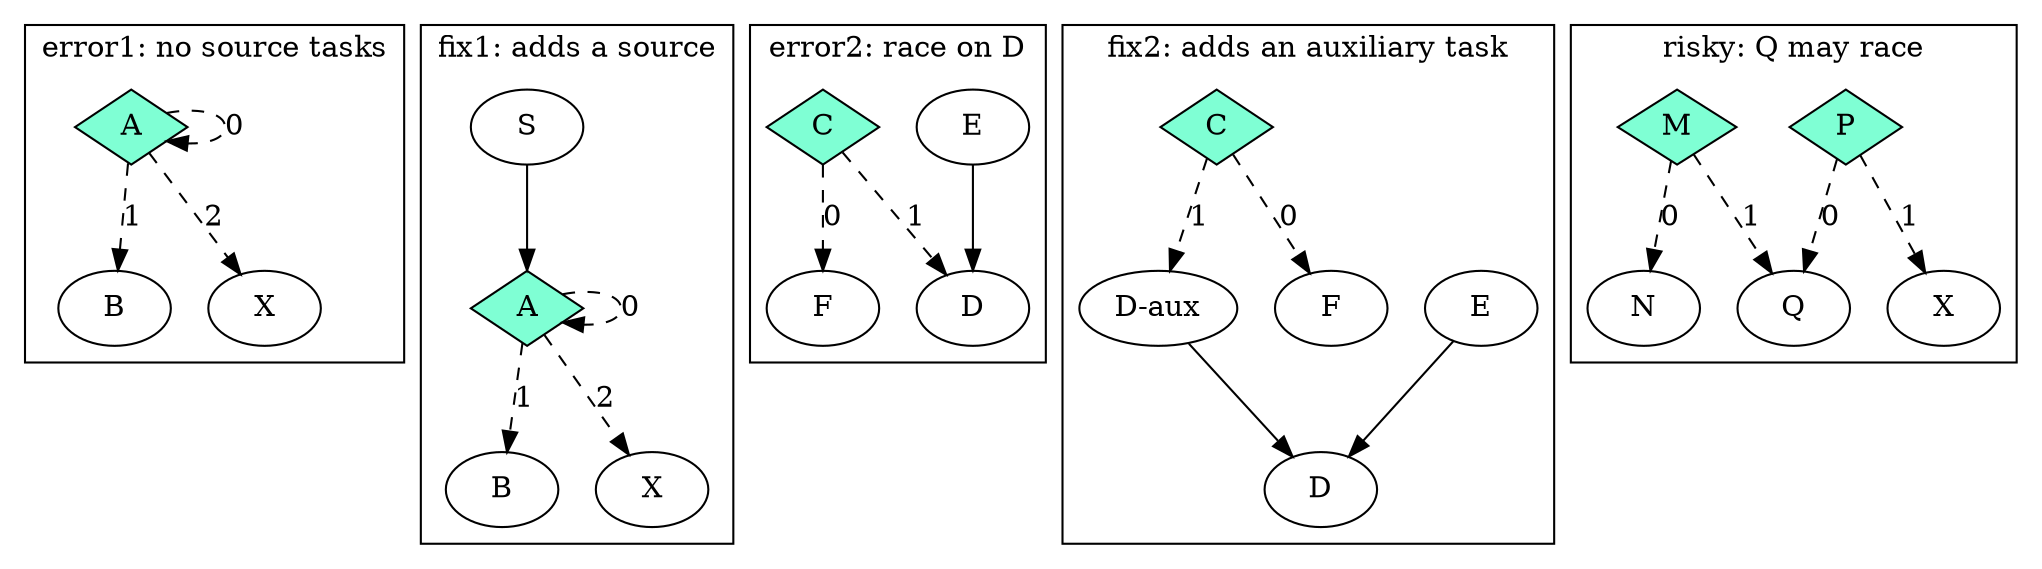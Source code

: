 digraph Taskflow {
   bgcolor="transparent"
   //rankdir="LR"
   subgraph cluster_1 {
     label = "error1: no source tasks"
     c1A [label="A" shape=diamond color=black fillcolor=aquamarine style=filled ]
     c1B [label="B"]
     c1X [label="X"]
     c1A -> c1A [style=dashed label="0"];
     c1A -> c1B [style=dashed label="1"];
     c1A -> c1X [style=dashed label="2"];
   }
   subgraph cluster_2 {
     label = "fix1: adds a source"
     c2S [label="S"]
     c2A [label="A" shape=diamond color=black fillcolor=aquamarine style=filled ]
     c2B [label="B"]
     c2X [label="X"]
     c2S -> c2A
     c2A -> c2A [style=dashed label="0"];
     c2A -> c2B [style=dashed label="1"];
     c2A -> c2X [style=dashed label="2"];
   }
   subgraph cluster_3 {
     label = "error2: race on D"
     c3E [label="E"]
     c3C [label="C" shape=diamond color=black fillcolor=aquamarine style=filled ]
     c3D [label="D"]
     c3F [label="F"]
     c3E -> c3D
     c3C -> c3D [style=dashed label="1"];
     c3C -> c3F [style=dashed label="0"];
   }
   subgraph cluster_4 {
     label = "fix2: adds an auxiliary task"
     c4E [label="E"]
     c4C [label="C" shape=diamond color=black fillcolor=aquamarine style=filled ]
     c4D [label="D"]
     c4Daux [label="D-aux"]
     c4F [label="F"]
     c4E -> c4D
     c4C -> c4Daux [style=dashed label="1"];
     c4C -> c4F [style=dashed label="0"];
     c4Daux -> c4D
   }
   subgraph cluster_5 {
     label = "risky: Q may race"
     c5P [label="P" shape=diamond color=black fillcolor=aquamarine style=filled ]
     c5M [label="M" shape=diamond color=black fillcolor=aquamarine style=filled ]
     c5Q [label="Q"]
     c5X [label="X"]
     c5N [label="N"]
     c5P -> c5Q [style=dashed label="0"];
     c5P -> c5X [style=dashed label="1"];
     c5M -> c5Q [style=dashed label="1"];
     c5M -> c5N [style=dashed label="0"];
   }
}

